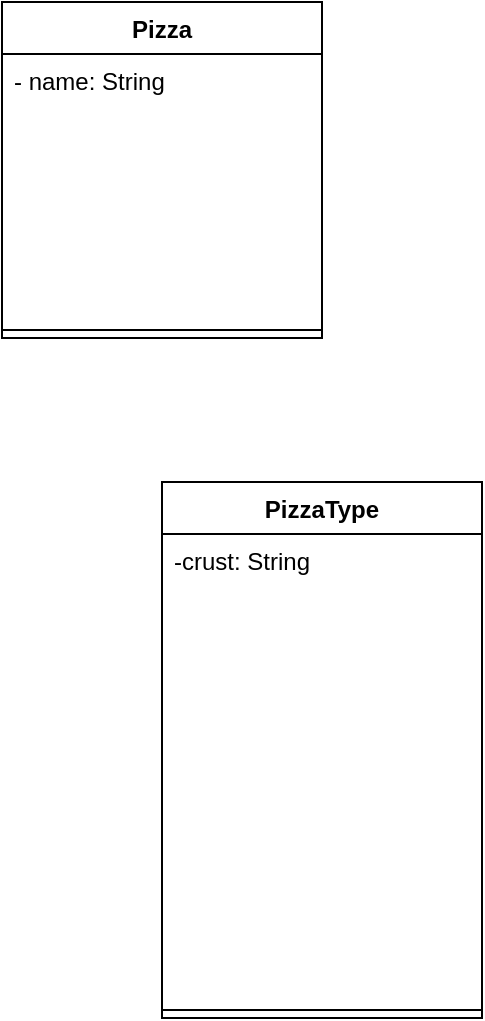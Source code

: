 <mxfile version="18.2.0" type="github">
  <diagram id="2esq2hCebW-C62GO2yyg" name="Page-1">
    <mxGraphModel dx="637" dy="778" grid="1" gridSize="10" guides="1" tooltips="1" connect="1" arrows="1" fold="1" page="1" pageScale="1" pageWidth="850" pageHeight="1100" math="0" shadow="0">
      <root>
        <mxCell id="0" />
        <mxCell id="1" parent="0" />
        <mxCell id="BTs02judrrAGgDwHJmD5-1" value="Pizza" style="swimlane;fontStyle=1;align=center;verticalAlign=top;childLayout=stackLayout;horizontal=1;startSize=26;horizontalStack=0;resizeParent=1;resizeParentMax=0;resizeLast=0;collapsible=1;marginBottom=0;" vertex="1" parent="1">
          <mxGeometry x="120" y="80" width="160" height="168" as="geometry" />
        </mxCell>
        <mxCell id="BTs02judrrAGgDwHJmD5-2" value="- name: String&#xa;" style="text;strokeColor=none;fillColor=none;align=left;verticalAlign=top;spacingLeft=4;spacingRight=4;overflow=hidden;rotatable=0;points=[[0,0.5],[1,0.5]];portConstraint=eastwest;" vertex="1" parent="BTs02judrrAGgDwHJmD5-1">
          <mxGeometry y="26" width="160" height="134" as="geometry" />
        </mxCell>
        <mxCell id="BTs02judrrAGgDwHJmD5-3" value="" style="line;strokeWidth=1;fillColor=none;align=left;verticalAlign=middle;spacingTop=-1;spacingLeft=3;spacingRight=3;rotatable=0;labelPosition=right;points=[];portConstraint=eastwest;" vertex="1" parent="BTs02judrrAGgDwHJmD5-1">
          <mxGeometry y="160" width="160" height="8" as="geometry" />
        </mxCell>
        <mxCell id="BTs02judrrAGgDwHJmD5-5" value="PizzaType" style="swimlane;fontStyle=1;align=center;verticalAlign=top;childLayout=stackLayout;horizontal=1;startSize=26;horizontalStack=0;resizeParent=1;resizeParentMax=0;resizeLast=0;collapsible=1;marginBottom=0;" vertex="1" parent="1">
          <mxGeometry x="200" y="320" width="160" height="268" as="geometry" />
        </mxCell>
        <mxCell id="BTs02judrrAGgDwHJmD5-6" value="-crust: String&#xa;" style="text;strokeColor=none;fillColor=none;align=left;verticalAlign=top;spacingLeft=4;spacingRight=4;overflow=hidden;rotatable=0;points=[[0,0.5],[1,0.5]];portConstraint=eastwest;" vertex="1" parent="BTs02judrrAGgDwHJmD5-5">
          <mxGeometry y="26" width="160" height="234" as="geometry" />
        </mxCell>
        <mxCell id="BTs02judrrAGgDwHJmD5-7" value="" style="line;strokeWidth=1;fillColor=none;align=left;verticalAlign=middle;spacingTop=-1;spacingLeft=3;spacingRight=3;rotatable=0;labelPosition=right;points=[];portConstraint=eastwest;" vertex="1" parent="BTs02judrrAGgDwHJmD5-5">
          <mxGeometry y="260" width="160" height="8" as="geometry" />
        </mxCell>
      </root>
    </mxGraphModel>
  </diagram>
</mxfile>
